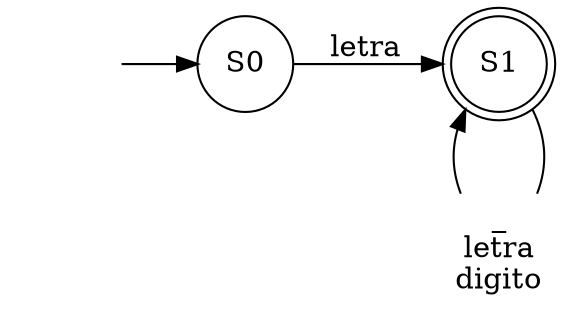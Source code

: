 digraph G{
rankdir=LR
S0[shape=circle label="S0"];
T0[shape=none label=<_<br/>letra<br/>digito<br/>>];
S1[shape=doublecircle label="S1"];
Inicio[shape=none label=" "]

Inicio->S0;
S0->S1[label="letra"];
S1->T0[dir=none];
T0->S1;
{rank=same; T0, S1}

}
